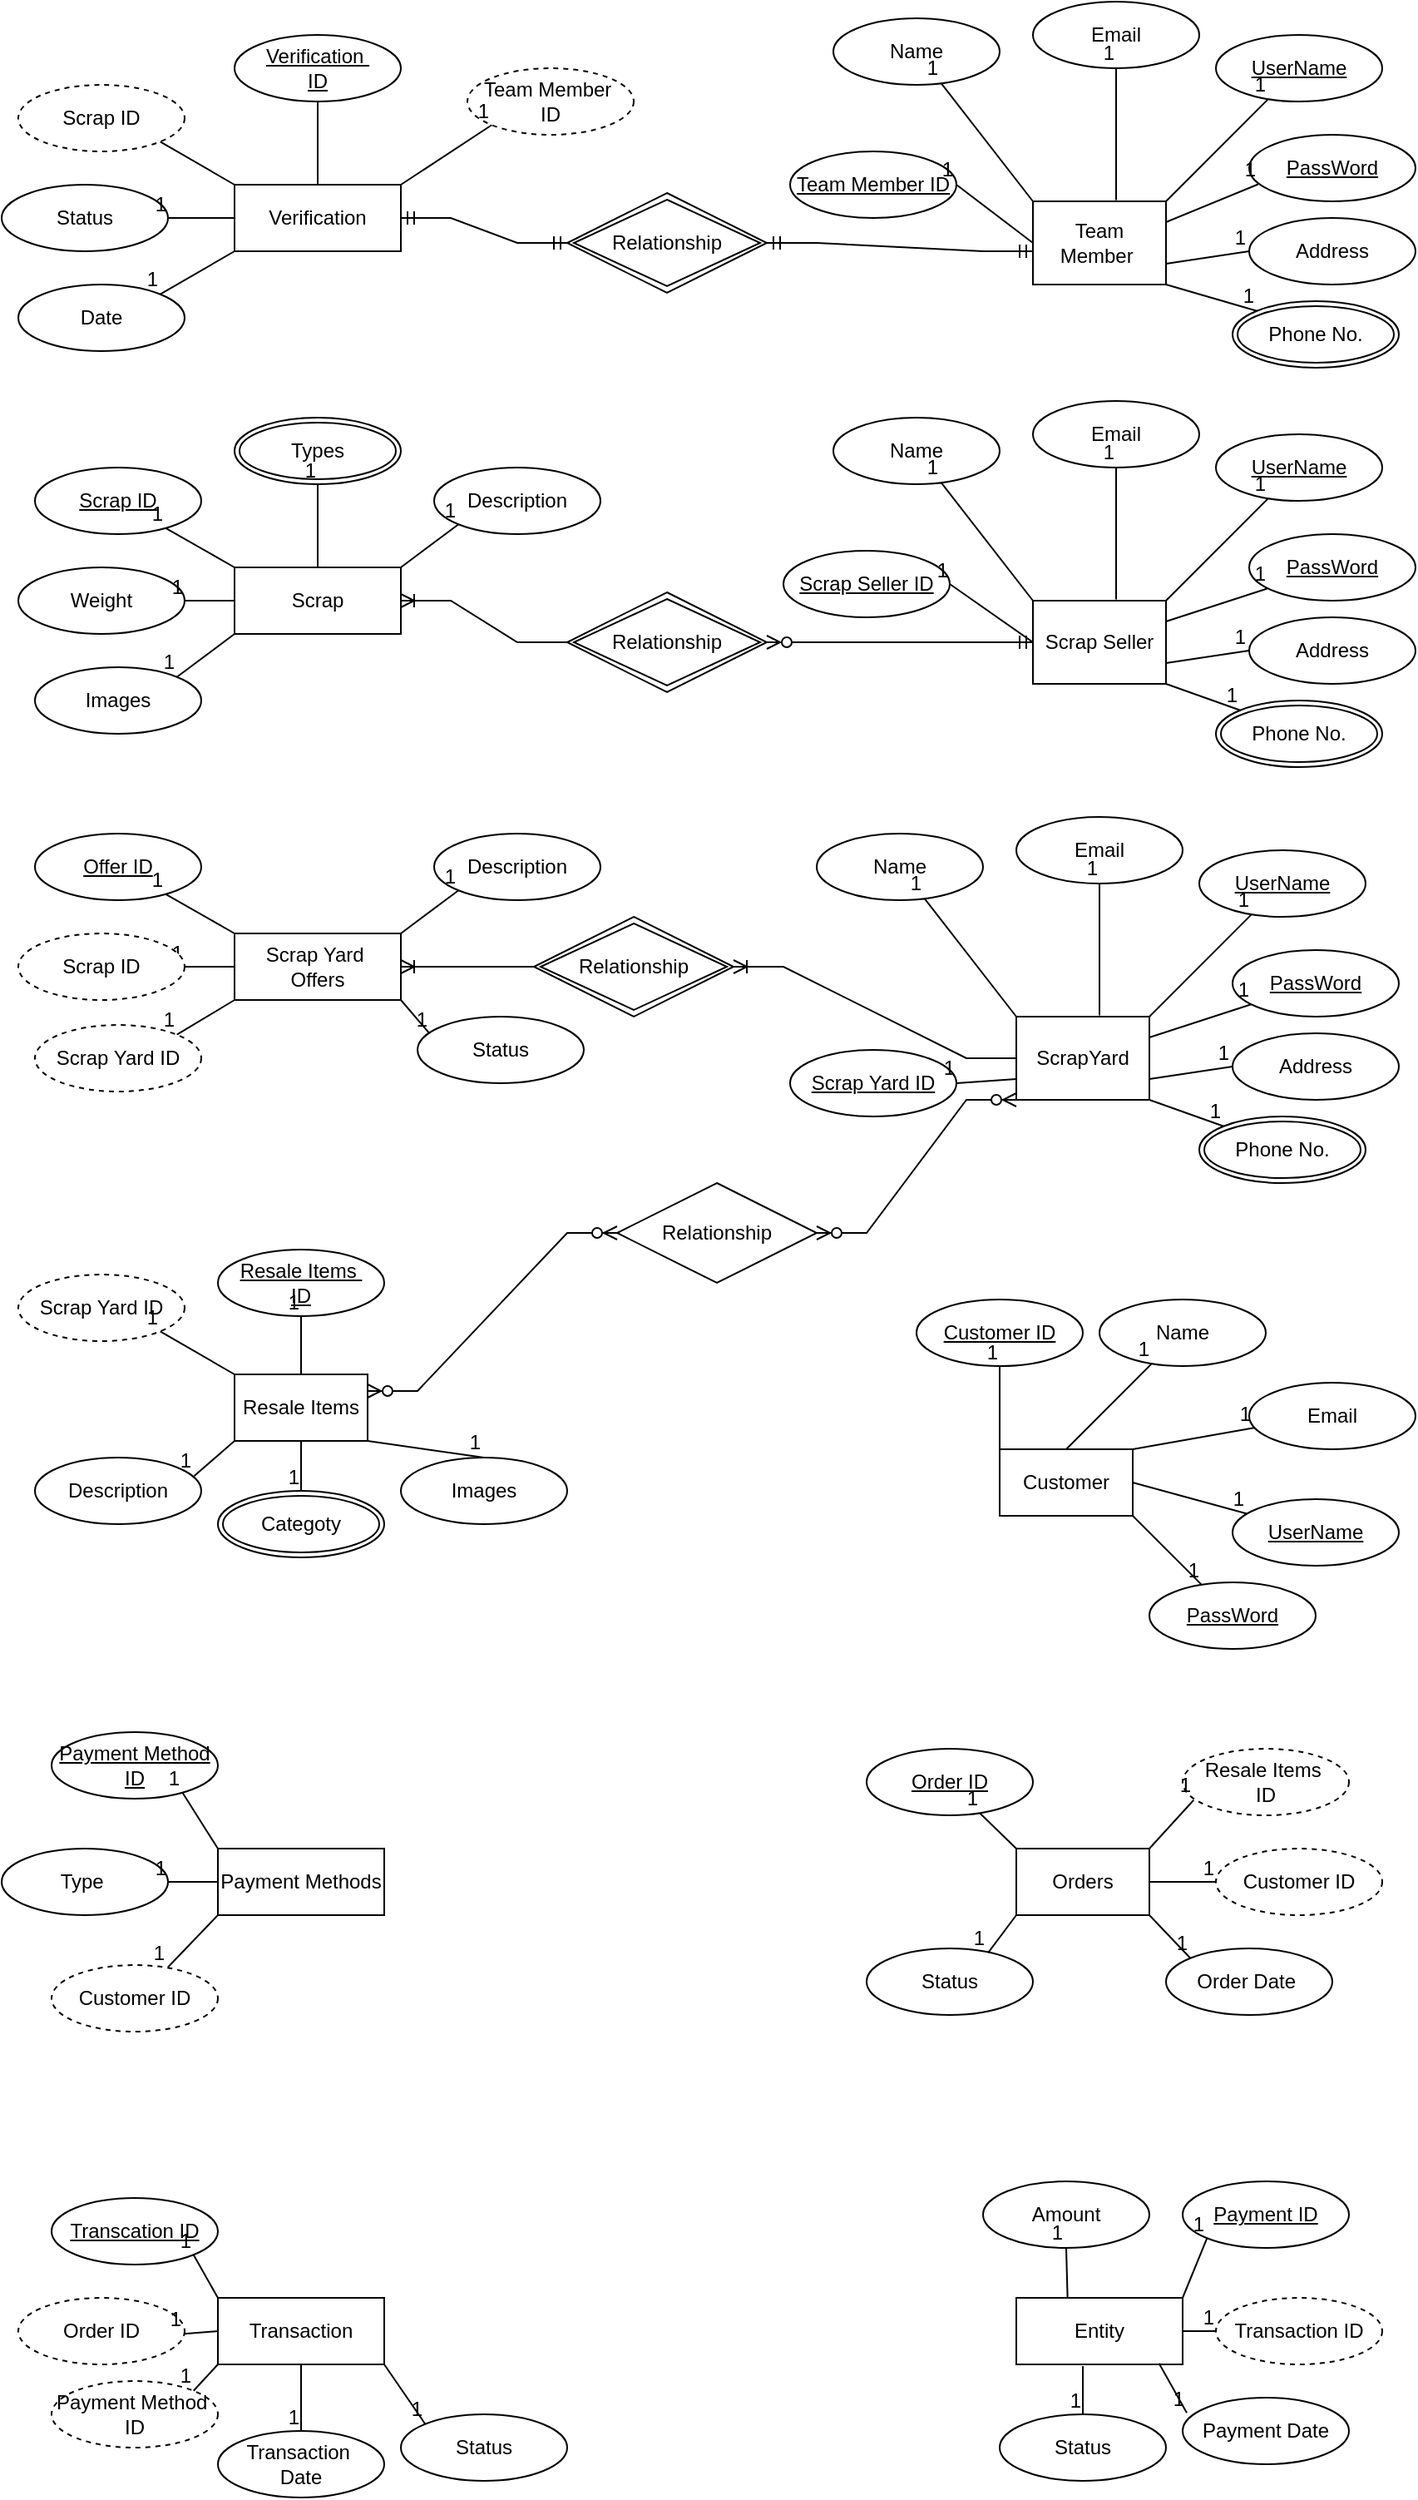 <mxfile version="24.5.3" type="device">
  <diagram id="R2lEEEUBdFMjLlhIrx00" name="Page-1">
    <mxGraphModel dx="1880" dy="1266" grid="1" gridSize="10" guides="1" tooltips="1" connect="1" arrows="1" fold="1" page="0" pageScale="1" pageWidth="850" pageHeight="1100" math="0" shadow="0" extFonts="Permanent Marker^https://fonts.googleapis.com/css?family=Permanent+Marker">
      <root>
        <mxCell id="0" />
        <mxCell id="1" parent="0" />
        <mxCell id="W849bkngyv2WaZQv473q-1" value="Customer" style="whiteSpace=wrap;html=1;align=center;" parent="1" vertex="1">
          <mxGeometry x="590" y="650" width="80" height="40" as="geometry" />
        </mxCell>
        <mxCell id="W849bkngyv2WaZQv473q-2" value="Orders" style="whiteSpace=wrap;html=1;align=center;" parent="1" vertex="1">
          <mxGeometry x="600" y="890" width="80" height="40" as="geometry" />
        </mxCell>
        <mxCell id="W849bkngyv2WaZQv473q-4" value="Resale Items" style="whiteSpace=wrap;html=1;align=center;" parent="1" vertex="1">
          <mxGeometry x="130" y="605" width="80" height="40" as="geometry" />
        </mxCell>
        <mxCell id="W849bkngyv2WaZQv473q-11" value="Name" style="ellipse;whiteSpace=wrap;html=1;align=center;" parent="1" vertex="1">
          <mxGeometry x="650" y="560" width="100" height="40" as="geometry" />
        </mxCell>
        <mxCell id="W849bkngyv2WaZQv473q-12" value="Email" style="ellipse;whiteSpace=wrap;html=1;align=center;" parent="1" vertex="1">
          <mxGeometry x="740" y="610" width="100" height="40" as="geometry" />
        </mxCell>
        <mxCell id="W849bkngyv2WaZQv473q-13" value="Customer ID" style="ellipse;whiteSpace=wrap;html=1;align=center;fontStyle=4;" parent="1" vertex="1">
          <mxGeometry x="540" y="560" width="100" height="40" as="geometry" />
        </mxCell>
        <mxCell id="W849bkngyv2WaZQv473q-14" value="PassWord" style="ellipse;whiteSpace=wrap;html=1;align=center;fontStyle=4;" parent="1" vertex="1">
          <mxGeometry x="680" y="730" width="100" height="40" as="geometry" />
        </mxCell>
        <mxCell id="W849bkngyv2WaZQv473q-15" value="UserName" style="ellipse;whiteSpace=wrap;html=1;align=center;fontStyle=4;" parent="1" vertex="1">
          <mxGeometry x="730" y="680" width="100" height="40" as="geometry" />
        </mxCell>
        <mxCell id="W849bkngyv2WaZQv473q-18" value="" style="endArrow=none;html=1;rounded=0;entryX=0.5;entryY=1;entryDx=0;entryDy=0;" parent="1" target="W849bkngyv2WaZQv473q-13" edge="1">
          <mxGeometry relative="1" as="geometry">
            <mxPoint x="590" y="650" as="sourcePoint" />
            <mxPoint x="750" y="690" as="targetPoint" />
          </mxGeometry>
        </mxCell>
        <mxCell id="W849bkngyv2WaZQv473q-19" value="1" style="resizable=0;html=1;whiteSpace=wrap;align=right;verticalAlign=bottom;" parent="W849bkngyv2WaZQv473q-18" connectable="0" vertex="1">
          <mxGeometry x="1" relative="1" as="geometry" />
        </mxCell>
        <mxCell id="W849bkngyv2WaZQv473q-31" value="" style="endArrow=none;html=1;rounded=0;exitX=0.5;exitY=0;exitDx=0;exitDy=0;" parent="1" target="W849bkngyv2WaZQv473q-11" edge="1" source="W849bkngyv2WaZQv473q-1">
          <mxGeometry relative="1" as="geometry">
            <mxPoint x="590" y="650" as="sourcePoint" />
            <mxPoint x="750" y="650" as="targetPoint" />
          </mxGeometry>
        </mxCell>
        <mxCell id="W849bkngyv2WaZQv473q-32" value="1" style="resizable=0;html=1;whiteSpace=wrap;align=right;verticalAlign=bottom;" parent="W849bkngyv2WaZQv473q-31" connectable="0" vertex="1">
          <mxGeometry x="1" relative="1" as="geometry" />
        </mxCell>
        <mxCell id="W849bkngyv2WaZQv473q-33" value="" style="endArrow=none;html=1;rounded=0;exitX=1;exitY=0;exitDx=0;exitDy=0;entryX=0.029;entryY=0.679;entryDx=0;entryDy=0;entryPerimeter=0;" parent="1" target="W849bkngyv2WaZQv473q-12" edge="1" source="W849bkngyv2WaZQv473q-1">
          <mxGeometry relative="1" as="geometry">
            <mxPoint x="640" y="649.31" as="sourcePoint" />
            <mxPoint x="730" y="640" as="targetPoint" />
          </mxGeometry>
        </mxCell>
        <mxCell id="W849bkngyv2WaZQv473q-34" value="1" style="resizable=0;html=1;whiteSpace=wrap;align=right;verticalAlign=bottom;" parent="W849bkngyv2WaZQv473q-33" connectable="0" vertex="1">
          <mxGeometry x="1" relative="1" as="geometry" />
        </mxCell>
        <mxCell id="W849bkngyv2WaZQv473q-35" value="" style="endArrow=none;html=1;rounded=0;exitX=1;exitY=0.5;exitDx=0;exitDy=0;" parent="1" target="W849bkngyv2WaZQv473q-15" edge="1" source="W849bkngyv2WaZQv473q-1">
          <mxGeometry relative="1" as="geometry">
            <mxPoint x="660" y="650" as="sourcePoint" />
            <mxPoint x="820" y="650" as="targetPoint" />
          </mxGeometry>
        </mxCell>
        <mxCell id="W849bkngyv2WaZQv473q-36" value="1" style="resizable=0;html=1;whiteSpace=wrap;align=right;verticalAlign=bottom;" parent="W849bkngyv2WaZQv473q-35" connectable="0" vertex="1">
          <mxGeometry x="1" relative="1" as="geometry" />
        </mxCell>
        <mxCell id="W849bkngyv2WaZQv473q-37" value="" style="endArrow=none;html=1;rounded=0;exitX=1;exitY=1;exitDx=0;exitDy=0;" parent="1" target="W849bkngyv2WaZQv473q-14" edge="1" source="W849bkngyv2WaZQv473q-1">
          <mxGeometry relative="1" as="geometry">
            <mxPoint x="670" y="650" as="sourcePoint" />
            <mxPoint x="830" y="650" as="targetPoint" />
          </mxGeometry>
        </mxCell>
        <mxCell id="W849bkngyv2WaZQv473q-38" value="1" style="resizable=0;html=1;whiteSpace=wrap;align=right;verticalAlign=bottom;" parent="W849bkngyv2WaZQv473q-37" connectable="0" vertex="1">
          <mxGeometry x="1" relative="1" as="geometry" />
        </mxCell>
        <mxCell id="Dh2ZBIdu3O22om_tBgBo-2" value="Scrap Seller" style="whiteSpace=wrap;html=1;align=center;" vertex="1" parent="1">
          <mxGeometry x="610" y="140" width="80" height="50" as="geometry" />
        </mxCell>
        <mxCell id="Dh2ZBIdu3O22om_tBgBo-3" value="Name" style="ellipse;whiteSpace=wrap;html=1;align=center;" vertex="1" parent="1">
          <mxGeometry x="490" y="30" width="100" height="40" as="geometry" />
        </mxCell>
        <mxCell id="Dh2ZBIdu3O22om_tBgBo-4" value="Email" style="ellipse;whiteSpace=wrap;html=1;align=center;" vertex="1" parent="1">
          <mxGeometry x="610" y="20" width="100" height="40" as="geometry" />
        </mxCell>
        <mxCell id="Dh2ZBIdu3O22om_tBgBo-5" value="Scrap Seller ID" style="ellipse;whiteSpace=wrap;html=1;align=center;fontStyle=4;" vertex="1" parent="1">
          <mxGeometry x="460" y="110" width="100" height="40" as="geometry" />
        </mxCell>
        <mxCell id="Dh2ZBIdu3O22om_tBgBo-6" value="PassWord" style="ellipse;whiteSpace=wrap;html=1;align=center;fontStyle=4;" vertex="1" parent="1">
          <mxGeometry x="740" y="100" width="100" height="40" as="geometry" />
        </mxCell>
        <mxCell id="Dh2ZBIdu3O22om_tBgBo-7" value="UserName" style="ellipse;whiteSpace=wrap;html=1;align=center;fontStyle=4;" vertex="1" parent="1">
          <mxGeometry x="720" y="40" width="100" height="40" as="geometry" />
        </mxCell>
        <mxCell id="Dh2ZBIdu3O22om_tBgBo-8" value="" style="endArrow=none;html=1;rounded=0;entryX=1;entryY=0.5;entryDx=0;entryDy=0;entryPerimeter=0;exitX=0;exitY=0.5;exitDx=0;exitDy=0;" edge="1" parent="1" source="Dh2ZBIdu3O22om_tBgBo-2" target="Dh2ZBIdu3O22om_tBgBo-5">
          <mxGeometry relative="1" as="geometry">
            <mxPoint x="610" y="180" as="sourcePoint" />
            <mxPoint x="770" y="180" as="targetPoint" />
          </mxGeometry>
        </mxCell>
        <mxCell id="Dh2ZBIdu3O22om_tBgBo-9" value="1" style="resizable=0;html=1;whiteSpace=wrap;align=right;verticalAlign=bottom;" connectable="0" vertex="1" parent="Dh2ZBIdu3O22om_tBgBo-8">
          <mxGeometry x="1" relative="1" as="geometry" />
        </mxCell>
        <mxCell id="Dh2ZBIdu3O22om_tBgBo-10" value="" style="endArrow=none;html=1;rounded=0;" edge="1" parent="1" target="Dh2ZBIdu3O22om_tBgBo-3">
          <mxGeometry relative="1" as="geometry">
            <mxPoint x="610" y="140" as="sourcePoint" />
            <mxPoint x="770" y="140" as="targetPoint" />
          </mxGeometry>
        </mxCell>
        <mxCell id="Dh2ZBIdu3O22om_tBgBo-11" value="1" style="resizable=0;html=1;whiteSpace=wrap;align=right;verticalAlign=bottom;" connectable="0" vertex="1" parent="Dh2ZBIdu3O22om_tBgBo-10">
          <mxGeometry x="1" relative="1" as="geometry" />
        </mxCell>
        <mxCell id="Dh2ZBIdu3O22om_tBgBo-12" value="" style="endArrow=none;html=1;rounded=0;entryX=0.5;entryY=1;entryDx=0;entryDy=0;" edge="1" parent="1" target="Dh2ZBIdu3O22om_tBgBo-4">
          <mxGeometry relative="1" as="geometry">
            <mxPoint x="660" y="139.31" as="sourcePoint" />
            <mxPoint x="820" y="139.31" as="targetPoint" />
          </mxGeometry>
        </mxCell>
        <mxCell id="Dh2ZBIdu3O22om_tBgBo-13" value="1" style="resizable=0;html=1;whiteSpace=wrap;align=right;verticalAlign=bottom;" connectable="0" vertex="1" parent="Dh2ZBIdu3O22om_tBgBo-12">
          <mxGeometry x="1" relative="1" as="geometry" />
        </mxCell>
        <mxCell id="Dh2ZBIdu3O22om_tBgBo-14" value="" style="endArrow=none;html=1;rounded=0;exitX=1;exitY=0;exitDx=0;exitDy=0;" edge="1" parent="1" target="Dh2ZBIdu3O22om_tBgBo-7" source="Dh2ZBIdu3O22om_tBgBo-2">
          <mxGeometry relative="1" as="geometry">
            <mxPoint x="680" y="140" as="sourcePoint" />
            <mxPoint x="840" y="140" as="targetPoint" />
          </mxGeometry>
        </mxCell>
        <mxCell id="Dh2ZBIdu3O22om_tBgBo-15" value="1" style="resizable=0;html=1;whiteSpace=wrap;align=right;verticalAlign=bottom;" connectable="0" vertex="1" parent="Dh2ZBIdu3O22om_tBgBo-14">
          <mxGeometry x="1" relative="1" as="geometry" />
        </mxCell>
        <mxCell id="Dh2ZBIdu3O22om_tBgBo-16" value="" style="endArrow=none;html=1;rounded=0;exitX=1;exitY=0.25;exitDx=0;exitDy=0;" edge="1" parent="1" target="Dh2ZBIdu3O22om_tBgBo-6" source="Dh2ZBIdu3O22om_tBgBo-2">
          <mxGeometry relative="1" as="geometry">
            <mxPoint x="690" y="140" as="sourcePoint" />
            <mxPoint x="850" y="140" as="targetPoint" />
          </mxGeometry>
        </mxCell>
        <mxCell id="Dh2ZBIdu3O22om_tBgBo-17" value="1" style="resizable=0;html=1;whiteSpace=wrap;align=right;verticalAlign=bottom;" connectable="0" vertex="1" parent="Dh2ZBIdu3O22om_tBgBo-16">
          <mxGeometry x="1" relative="1" as="geometry" />
        </mxCell>
        <mxCell id="Dh2ZBIdu3O22om_tBgBo-18" value="Address" style="ellipse;whiteSpace=wrap;html=1;align=center;" vertex="1" parent="1">
          <mxGeometry x="740" y="150" width="100" height="40" as="geometry" />
        </mxCell>
        <mxCell id="Dh2ZBIdu3O22om_tBgBo-19" value="Phone No." style="ellipse;shape=doubleEllipse;margin=3;whiteSpace=wrap;html=1;align=center;" vertex="1" parent="1">
          <mxGeometry x="720" y="200" width="100" height="40" as="geometry" />
        </mxCell>
        <mxCell id="Dh2ZBIdu3O22om_tBgBo-20" value="" style="endArrow=none;html=1;rounded=0;entryX=0;entryY=0;entryDx=0;entryDy=0;exitX=1;exitY=1;exitDx=0;exitDy=0;" edge="1" parent="1" source="Dh2ZBIdu3O22om_tBgBo-2" target="Dh2ZBIdu3O22om_tBgBo-19">
          <mxGeometry relative="1" as="geometry">
            <mxPoint x="340" y="240" as="sourcePoint" />
            <mxPoint x="500" y="240" as="targetPoint" />
          </mxGeometry>
        </mxCell>
        <mxCell id="Dh2ZBIdu3O22om_tBgBo-21" value="1" style="resizable=0;html=1;whiteSpace=wrap;align=right;verticalAlign=bottom;" connectable="0" vertex="1" parent="Dh2ZBIdu3O22om_tBgBo-20">
          <mxGeometry x="1" relative="1" as="geometry" />
        </mxCell>
        <mxCell id="Dh2ZBIdu3O22om_tBgBo-22" value="" style="endArrow=none;html=1;rounded=0;entryX=0;entryY=0.5;entryDx=0;entryDy=0;exitX=1;exitY=0.75;exitDx=0;exitDy=0;" edge="1" parent="1" source="Dh2ZBIdu3O22om_tBgBo-2" target="Dh2ZBIdu3O22om_tBgBo-18">
          <mxGeometry relative="1" as="geometry">
            <mxPoint x="340" y="240" as="sourcePoint" />
            <mxPoint x="500" y="240" as="targetPoint" />
          </mxGeometry>
        </mxCell>
        <mxCell id="Dh2ZBIdu3O22om_tBgBo-23" value="1" style="resizable=0;html=1;whiteSpace=wrap;align=right;verticalAlign=bottom;" connectable="0" vertex="1" parent="Dh2ZBIdu3O22om_tBgBo-22">
          <mxGeometry x="1" relative="1" as="geometry" />
        </mxCell>
        <mxCell id="Dh2ZBIdu3O22om_tBgBo-24" value="Scrap" style="whiteSpace=wrap;html=1;align=center;" vertex="1" parent="1">
          <mxGeometry x="130" y="120" width="100" height="40" as="geometry" />
        </mxCell>
        <mxCell id="Dh2ZBIdu3O22om_tBgBo-25" value="Scrap ID" style="ellipse;whiteSpace=wrap;html=1;align=center;fontStyle=4;" vertex="1" parent="1">
          <mxGeometry x="10" y="60" width="100" height="40" as="geometry" />
        </mxCell>
        <mxCell id="Dh2ZBIdu3O22om_tBgBo-27" value="Types" style="ellipse;shape=doubleEllipse;margin=3;whiteSpace=wrap;html=1;align=center;" vertex="1" parent="1">
          <mxGeometry x="130" y="30" width="100" height="40" as="geometry" />
        </mxCell>
        <mxCell id="Dh2ZBIdu3O22om_tBgBo-29" value="Description" style="ellipse;whiteSpace=wrap;html=1;align=center;" vertex="1" parent="1">
          <mxGeometry x="250" y="60" width="100" height="40" as="geometry" />
        </mxCell>
        <mxCell id="Dh2ZBIdu3O22om_tBgBo-30" value="Weight" style="ellipse;whiteSpace=wrap;html=1;align=center;" vertex="1" parent="1">
          <mxGeometry y="120" width="100" height="40" as="geometry" />
        </mxCell>
        <mxCell id="Dh2ZBIdu3O22om_tBgBo-31" value="Images" style="ellipse;whiteSpace=wrap;html=1;align=center;" vertex="1" parent="1">
          <mxGeometry x="10" y="180" width="100" height="40" as="geometry" />
        </mxCell>
        <mxCell id="Dh2ZBIdu3O22om_tBgBo-32" value="" style="endArrow=none;html=1;rounded=0;entryX=0;entryY=1;entryDx=0;entryDy=0;exitX=1;exitY=0;exitDx=0;exitDy=0;" edge="1" parent="1" source="Dh2ZBIdu3O22om_tBgBo-24" target="Dh2ZBIdu3O22om_tBgBo-29">
          <mxGeometry relative="1" as="geometry">
            <mxPoint x="320" y="300" as="sourcePoint" />
            <mxPoint x="480" y="300" as="targetPoint" />
          </mxGeometry>
        </mxCell>
        <mxCell id="Dh2ZBIdu3O22om_tBgBo-33" value="1" style="resizable=0;html=1;whiteSpace=wrap;align=right;verticalAlign=bottom;" connectable="0" vertex="1" parent="Dh2ZBIdu3O22om_tBgBo-32">
          <mxGeometry x="1" relative="1" as="geometry" />
        </mxCell>
        <mxCell id="Dh2ZBIdu3O22om_tBgBo-34" value="" style="endArrow=none;html=1;rounded=0;exitX=0;exitY=0;exitDx=0;exitDy=0;" edge="1" parent="1" source="Dh2ZBIdu3O22om_tBgBo-24" target="Dh2ZBIdu3O22om_tBgBo-25">
          <mxGeometry relative="1" as="geometry">
            <mxPoint x="240" y="130" as="sourcePoint" />
            <mxPoint x="275" y="104" as="targetPoint" />
          </mxGeometry>
        </mxCell>
        <mxCell id="Dh2ZBIdu3O22om_tBgBo-35" value="1" style="resizable=0;html=1;whiteSpace=wrap;align=right;verticalAlign=bottom;" connectable="0" vertex="1" parent="Dh2ZBIdu3O22om_tBgBo-34">
          <mxGeometry x="1" relative="1" as="geometry" />
        </mxCell>
        <mxCell id="Dh2ZBIdu3O22om_tBgBo-36" value="" style="endArrow=none;html=1;rounded=0;entryX=1;entryY=0.5;entryDx=0;entryDy=0;" edge="1" parent="1" target="Dh2ZBIdu3O22om_tBgBo-30">
          <mxGeometry relative="1" as="geometry">
            <mxPoint x="130" y="140" as="sourcePoint" />
            <mxPoint x="285" y="114" as="targetPoint" />
          </mxGeometry>
        </mxCell>
        <mxCell id="Dh2ZBIdu3O22om_tBgBo-37" value="1" style="resizable=0;html=1;whiteSpace=wrap;align=right;verticalAlign=bottom;" connectable="0" vertex="1" parent="Dh2ZBIdu3O22om_tBgBo-36">
          <mxGeometry x="1" relative="1" as="geometry" />
        </mxCell>
        <mxCell id="Dh2ZBIdu3O22om_tBgBo-38" value="" style="endArrow=none;html=1;rounded=0;entryX=1;entryY=0;entryDx=0;entryDy=0;exitX=0;exitY=1;exitDx=0;exitDy=0;" edge="1" parent="1" source="Dh2ZBIdu3O22om_tBgBo-24" target="Dh2ZBIdu3O22om_tBgBo-31">
          <mxGeometry relative="1" as="geometry">
            <mxPoint x="260" y="150" as="sourcePoint" />
            <mxPoint x="295" y="124" as="targetPoint" />
          </mxGeometry>
        </mxCell>
        <mxCell id="Dh2ZBIdu3O22om_tBgBo-39" value="1" style="resizable=0;html=1;whiteSpace=wrap;align=right;verticalAlign=bottom;" connectable="0" vertex="1" parent="Dh2ZBIdu3O22om_tBgBo-38">
          <mxGeometry x="1" relative="1" as="geometry" />
        </mxCell>
        <mxCell id="Dh2ZBIdu3O22om_tBgBo-40" value="" style="endArrow=none;html=1;rounded=0;entryX=0.5;entryY=1;entryDx=0;entryDy=0;" edge="1" parent="1" source="Dh2ZBIdu3O22om_tBgBo-24" target="Dh2ZBIdu3O22om_tBgBo-27">
          <mxGeometry relative="1" as="geometry">
            <mxPoint x="270" y="160" as="sourcePoint" />
            <mxPoint x="305" y="134" as="targetPoint" />
          </mxGeometry>
        </mxCell>
        <mxCell id="Dh2ZBIdu3O22om_tBgBo-41" value="1" style="resizable=0;html=1;whiteSpace=wrap;align=right;verticalAlign=bottom;" connectable="0" vertex="1" parent="Dh2ZBIdu3O22om_tBgBo-40">
          <mxGeometry x="1" relative="1" as="geometry" />
        </mxCell>
        <mxCell id="Dh2ZBIdu3O22om_tBgBo-42" value="ScrapYard" style="whiteSpace=wrap;html=1;align=center;" vertex="1" parent="1">
          <mxGeometry x="600" y="390" width="80" height="50" as="geometry" />
        </mxCell>
        <mxCell id="Dh2ZBIdu3O22om_tBgBo-43" value="Name" style="ellipse;whiteSpace=wrap;html=1;align=center;" vertex="1" parent="1">
          <mxGeometry x="480" y="280" width="100" height="40" as="geometry" />
        </mxCell>
        <mxCell id="Dh2ZBIdu3O22om_tBgBo-44" value="Email" style="ellipse;whiteSpace=wrap;html=1;align=center;" vertex="1" parent="1">
          <mxGeometry x="600" y="270" width="100" height="40" as="geometry" />
        </mxCell>
        <mxCell id="Dh2ZBIdu3O22om_tBgBo-45" value="Scrap Yard ID" style="ellipse;whiteSpace=wrap;html=1;align=center;fontStyle=4;" vertex="1" parent="1">
          <mxGeometry x="464" y="410" width="100" height="40" as="geometry" />
        </mxCell>
        <mxCell id="Dh2ZBIdu3O22om_tBgBo-46" value="PassWord" style="ellipse;whiteSpace=wrap;html=1;align=center;fontStyle=4;" vertex="1" parent="1">
          <mxGeometry x="730" y="350" width="100" height="40" as="geometry" />
        </mxCell>
        <mxCell id="Dh2ZBIdu3O22om_tBgBo-47" value="UserName" style="ellipse;whiteSpace=wrap;html=1;align=center;fontStyle=4;" vertex="1" parent="1">
          <mxGeometry x="710" y="290" width="100" height="40" as="geometry" />
        </mxCell>
        <mxCell id="Dh2ZBIdu3O22om_tBgBo-48" value="" style="endArrow=none;html=1;rounded=0;entryX=1;entryY=0.5;entryDx=0;entryDy=0;entryPerimeter=0;exitX=0;exitY=0.75;exitDx=0;exitDy=0;" edge="1" parent="1" source="Dh2ZBIdu3O22om_tBgBo-42" target="Dh2ZBIdu3O22om_tBgBo-45">
          <mxGeometry relative="1" as="geometry">
            <mxPoint x="600" y="430" as="sourcePoint" />
            <mxPoint x="760" y="430" as="targetPoint" />
          </mxGeometry>
        </mxCell>
        <mxCell id="Dh2ZBIdu3O22om_tBgBo-49" value="1" style="resizable=0;html=1;whiteSpace=wrap;align=right;verticalAlign=bottom;" connectable="0" vertex="1" parent="Dh2ZBIdu3O22om_tBgBo-48">
          <mxGeometry x="1" relative="1" as="geometry" />
        </mxCell>
        <mxCell id="Dh2ZBIdu3O22om_tBgBo-50" value="" style="endArrow=none;html=1;rounded=0;" edge="1" parent="1" target="Dh2ZBIdu3O22om_tBgBo-43">
          <mxGeometry relative="1" as="geometry">
            <mxPoint x="600" y="390" as="sourcePoint" />
            <mxPoint x="760" y="390" as="targetPoint" />
          </mxGeometry>
        </mxCell>
        <mxCell id="Dh2ZBIdu3O22om_tBgBo-51" value="1" style="resizable=0;html=1;whiteSpace=wrap;align=right;verticalAlign=bottom;" connectable="0" vertex="1" parent="Dh2ZBIdu3O22om_tBgBo-50">
          <mxGeometry x="1" relative="1" as="geometry" />
        </mxCell>
        <mxCell id="Dh2ZBIdu3O22om_tBgBo-52" value="" style="endArrow=none;html=1;rounded=0;entryX=0.5;entryY=1;entryDx=0;entryDy=0;" edge="1" parent="1" target="Dh2ZBIdu3O22om_tBgBo-44">
          <mxGeometry relative="1" as="geometry">
            <mxPoint x="650" y="389.31" as="sourcePoint" />
            <mxPoint x="810" y="389.31" as="targetPoint" />
          </mxGeometry>
        </mxCell>
        <mxCell id="Dh2ZBIdu3O22om_tBgBo-53" value="1" style="resizable=0;html=1;whiteSpace=wrap;align=right;verticalAlign=bottom;" connectable="0" vertex="1" parent="Dh2ZBIdu3O22om_tBgBo-52">
          <mxGeometry x="1" relative="1" as="geometry" />
        </mxCell>
        <mxCell id="Dh2ZBIdu3O22om_tBgBo-54" value="" style="endArrow=none;html=1;rounded=0;exitX=1;exitY=0;exitDx=0;exitDy=0;" edge="1" parent="1" source="Dh2ZBIdu3O22om_tBgBo-42" target="Dh2ZBIdu3O22om_tBgBo-47">
          <mxGeometry relative="1" as="geometry">
            <mxPoint x="670" y="390" as="sourcePoint" />
            <mxPoint x="830" y="390" as="targetPoint" />
          </mxGeometry>
        </mxCell>
        <mxCell id="Dh2ZBIdu3O22om_tBgBo-55" value="1" style="resizable=0;html=1;whiteSpace=wrap;align=right;verticalAlign=bottom;" connectable="0" vertex="1" parent="Dh2ZBIdu3O22om_tBgBo-54">
          <mxGeometry x="1" relative="1" as="geometry" />
        </mxCell>
        <mxCell id="Dh2ZBIdu3O22om_tBgBo-56" value="" style="endArrow=none;html=1;rounded=0;exitX=1;exitY=0.25;exitDx=0;exitDy=0;" edge="1" parent="1" source="Dh2ZBIdu3O22om_tBgBo-42" target="Dh2ZBIdu3O22om_tBgBo-46">
          <mxGeometry relative="1" as="geometry">
            <mxPoint x="680" y="390" as="sourcePoint" />
            <mxPoint x="840" y="390" as="targetPoint" />
          </mxGeometry>
        </mxCell>
        <mxCell id="Dh2ZBIdu3O22om_tBgBo-57" value="1" style="resizable=0;html=1;whiteSpace=wrap;align=right;verticalAlign=bottom;" connectable="0" vertex="1" parent="Dh2ZBIdu3O22om_tBgBo-56">
          <mxGeometry x="1" relative="1" as="geometry" />
        </mxCell>
        <mxCell id="Dh2ZBIdu3O22om_tBgBo-58" value="Address" style="ellipse;whiteSpace=wrap;html=1;align=center;" vertex="1" parent="1">
          <mxGeometry x="730" y="400" width="100" height="40" as="geometry" />
        </mxCell>
        <mxCell id="Dh2ZBIdu3O22om_tBgBo-59" value="Phone No." style="ellipse;shape=doubleEllipse;margin=3;whiteSpace=wrap;html=1;align=center;" vertex="1" parent="1">
          <mxGeometry x="710" y="450" width="100" height="40" as="geometry" />
        </mxCell>
        <mxCell id="Dh2ZBIdu3O22om_tBgBo-60" value="" style="endArrow=none;html=1;rounded=0;entryX=0;entryY=0;entryDx=0;entryDy=0;exitX=1;exitY=1;exitDx=0;exitDy=0;" edge="1" parent="1" source="Dh2ZBIdu3O22om_tBgBo-42" target="Dh2ZBIdu3O22om_tBgBo-59">
          <mxGeometry relative="1" as="geometry">
            <mxPoint x="330" y="490" as="sourcePoint" />
            <mxPoint x="490" y="490" as="targetPoint" />
          </mxGeometry>
        </mxCell>
        <mxCell id="Dh2ZBIdu3O22om_tBgBo-61" value="1" style="resizable=0;html=1;whiteSpace=wrap;align=right;verticalAlign=bottom;" connectable="0" vertex="1" parent="Dh2ZBIdu3O22om_tBgBo-60">
          <mxGeometry x="1" relative="1" as="geometry" />
        </mxCell>
        <mxCell id="Dh2ZBIdu3O22om_tBgBo-62" value="" style="endArrow=none;html=1;rounded=0;entryX=0;entryY=0.5;entryDx=0;entryDy=0;exitX=1;exitY=0.75;exitDx=0;exitDy=0;" edge="1" parent="1" source="Dh2ZBIdu3O22om_tBgBo-42" target="Dh2ZBIdu3O22om_tBgBo-58">
          <mxGeometry relative="1" as="geometry">
            <mxPoint x="330" y="490" as="sourcePoint" />
            <mxPoint x="490" y="490" as="targetPoint" />
          </mxGeometry>
        </mxCell>
        <mxCell id="Dh2ZBIdu3O22om_tBgBo-63" value="1" style="resizable=0;html=1;whiteSpace=wrap;align=right;verticalAlign=bottom;" connectable="0" vertex="1" parent="Dh2ZBIdu3O22om_tBgBo-62">
          <mxGeometry x="1" relative="1" as="geometry" />
        </mxCell>
        <mxCell id="Dh2ZBIdu3O22om_tBgBo-64" value="Scrap Yard&amp;nbsp;&lt;div&gt;Offers&lt;/div&gt;" style="whiteSpace=wrap;html=1;align=center;" vertex="1" parent="1">
          <mxGeometry x="130" y="340" width="100" height="40" as="geometry" />
        </mxCell>
        <mxCell id="Dh2ZBIdu3O22om_tBgBo-65" value="Offer ID" style="ellipse;whiteSpace=wrap;html=1;align=center;fontStyle=4;" vertex="1" parent="1">
          <mxGeometry x="10" y="280" width="100" height="40" as="geometry" />
        </mxCell>
        <mxCell id="Dh2ZBIdu3O22om_tBgBo-67" value="Description" style="ellipse;whiteSpace=wrap;html=1;align=center;" vertex="1" parent="1">
          <mxGeometry x="250" y="280" width="100" height="40" as="geometry" />
        </mxCell>
        <mxCell id="Dh2ZBIdu3O22om_tBgBo-70" value="" style="endArrow=none;html=1;rounded=0;entryX=0;entryY=1;entryDx=0;entryDy=0;exitX=1;exitY=0;exitDx=0;exitDy=0;" edge="1" parent="1" source="Dh2ZBIdu3O22om_tBgBo-64" target="Dh2ZBIdu3O22om_tBgBo-67">
          <mxGeometry relative="1" as="geometry">
            <mxPoint x="320" y="520" as="sourcePoint" />
            <mxPoint x="480" y="520" as="targetPoint" />
          </mxGeometry>
        </mxCell>
        <mxCell id="Dh2ZBIdu3O22om_tBgBo-71" value="1" style="resizable=0;html=1;whiteSpace=wrap;align=right;verticalAlign=bottom;" connectable="0" vertex="1" parent="Dh2ZBIdu3O22om_tBgBo-70">
          <mxGeometry x="1" relative="1" as="geometry" />
        </mxCell>
        <mxCell id="Dh2ZBIdu3O22om_tBgBo-72" value="" style="endArrow=none;html=1;rounded=0;exitX=0;exitY=0;exitDx=0;exitDy=0;" edge="1" parent="1" source="Dh2ZBIdu3O22om_tBgBo-64" target="Dh2ZBIdu3O22om_tBgBo-65">
          <mxGeometry relative="1" as="geometry">
            <mxPoint x="240" y="350" as="sourcePoint" />
            <mxPoint x="275" y="324" as="targetPoint" />
          </mxGeometry>
        </mxCell>
        <mxCell id="Dh2ZBIdu3O22om_tBgBo-73" value="1" style="resizable=0;html=1;whiteSpace=wrap;align=right;verticalAlign=bottom;" connectable="0" vertex="1" parent="Dh2ZBIdu3O22om_tBgBo-72">
          <mxGeometry x="1" relative="1" as="geometry" />
        </mxCell>
        <mxCell id="Dh2ZBIdu3O22om_tBgBo-74" value="" style="endArrow=none;html=1;rounded=0;entryX=1;entryY=0.5;entryDx=0;entryDy=0;" edge="1" parent="1">
          <mxGeometry relative="1" as="geometry">
            <mxPoint x="130" y="360" as="sourcePoint" />
            <mxPoint x="100.0" y="360" as="targetPoint" />
          </mxGeometry>
        </mxCell>
        <mxCell id="Dh2ZBIdu3O22om_tBgBo-75" value="1" style="resizable=0;html=1;whiteSpace=wrap;align=right;verticalAlign=bottom;" connectable="0" vertex="1" parent="Dh2ZBIdu3O22om_tBgBo-74">
          <mxGeometry x="1" relative="1" as="geometry" />
        </mxCell>
        <mxCell id="Dh2ZBIdu3O22om_tBgBo-76" value="" style="endArrow=none;html=1;rounded=0;entryX=1;entryY=0;entryDx=0;entryDy=0;exitX=0;exitY=1;exitDx=0;exitDy=0;" edge="1" parent="1" source="Dh2ZBIdu3O22om_tBgBo-64" target="Dh2ZBIdu3O22om_tBgBo-81">
          <mxGeometry relative="1" as="geometry">
            <mxPoint x="260" y="370" as="sourcePoint" />
            <mxPoint x="95.355" y="405.858" as="targetPoint" />
          </mxGeometry>
        </mxCell>
        <mxCell id="Dh2ZBIdu3O22om_tBgBo-77" value="1" style="resizable=0;html=1;whiteSpace=wrap;align=right;verticalAlign=bottom;" connectable="0" vertex="1" parent="Dh2ZBIdu3O22om_tBgBo-76">
          <mxGeometry x="1" relative="1" as="geometry" />
        </mxCell>
        <mxCell id="Dh2ZBIdu3O22om_tBgBo-80" value="Scrap ID" style="ellipse;whiteSpace=wrap;html=1;align=center;dashed=1;" vertex="1" parent="1">
          <mxGeometry y="340" width="100" height="40" as="geometry" />
        </mxCell>
        <mxCell id="Dh2ZBIdu3O22om_tBgBo-81" value="Scrap Yard ID" style="ellipse;whiteSpace=wrap;html=1;align=center;dashed=1;" vertex="1" parent="1">
          <mxGeometry x="10" y="395" width="100" height="40" as="geometry" />
        </mxCell>
        <mxCell id="Dh2ZBIdu3O22om_tBgBo-82" value="Status" style="ellipse;whiteSpace=wrap;html=1;align=center;" vertex="1" parent="1">
          <mxGeometry x="240" y="390" width="100" height="40" as="geometry" />
        </mxCell>
        <mxCell id="Dh2ZBIdu3O22om_tBgBo-83" value="" style="endArrow=none;html=1;rounded=0;exitX=1;exitY=1;exitDx=0;exitDy=0;entryX=0.073;entryY=0.255;entryDx=0;entryDy=0;entryPerimeter=0;" edge="1" parent="1" source="Dh2ZBIdu3O22om_tBgBo-64" target="Dh2ZBIdu3O22om_tBgBo-82">
          <mxGeometry relative="1" as="geometry">
            <mxPoint x="244" y="380" as="sourcePoint" />
            <mxPoint x="265.0" y="397.28" as="targetPoint" />
          </mxGeometry>
        </mxCell>
        <mxCell id="Dh2ZBIdu3O22om_tBgBo-84" value="1" style="resizable=0;html=1;whiteSpace=wrap;align=right;verticalAlign=bottom;" connectable="0" vertex="1" parent="Dh2ZBIdu3O22om_tBgBo-83">
          <mxGeometry x="1" relative="1" as="geometry" />
        </mxCell>
        <mxCell id="Dh2ZBIdu3O22om_tBgBo-85" value="Team Member&amp;nbsp;" style="whiteSpace=wrap;html=1;align=center;" vertex="1" parent="1">
          <mxGeometry x="610" y="-100" width="80" height="50" as="geometry" />
        </mxCell>
        <mxCell id="Dh2ZBIdu3O22om_tBgBo-86" value="Name" style="ellipse;whiteSpace=wrap;html=1;align=center;" vertex="1" parent="1">
          <mxGeometry x="490" y="-210" width="100" height="40" as="geometry" />
        </mxCell>
        <mxCell id="Dh2ZBIdu3O22om_tBgBo-87" value="Email" style="ellipse;whiteSpace=wrap;html=1;align=center;" vertex="1" parent="1">
          <mxGeometry x="610" y="-220" width="100" height="40" as="geometry" />
        </mxCell>
        <mxCell id="Dh2ZBIdu3O22om_tBgBo-88" value="Team Member ID" style="ellipse;whiteSpace=wrap;html=1;align=center;fontStyle=4;" vertex="1" parent="1">
          <mxGeometry x="464" y="-130" width="100" height="40" as="geometry" />
        </mxCell>
        <mxCell id="Dh2ZBIdu3O22om_tBgBo-89" value="PassWord" style="ellipse;whiteSpace=wrap;html=1;align=center;fontStyle=4;" vertex="1" parent="1">
          <mxGeometry x="740" y="-140" width="100" height="40" as="geometry" />
        </mxCell>
        <mxCell id="Dh2ZBIdu3O22om_tBgBo-90" value="UserName" style="ellipse;whiteSpace=wrap;html=1;align=center;fontStyle=4;" vertex="1" parent="1">
          <mxGeometry x="720" y="-200" width="100" height="40" as="geometry" />
        </mxCell>
        <mxCell id="Dh2ZBIdu3O22om_tBgBo-91" value="" style="endArrow=none;html=1;rounded=0;entryX=1;entryY=0.5;entryDx=0;entryDy=0;entryPerimeter=0;exitX=0;exitY=0.5;exitDx=0;exitDy=0;" edge="1" parent="1" source="Dh2ZBIdu3O22om_tBgBo-85" target="Dh2ZBIdu3O22om_tBgBo-88">
          <mxGeometry relative="1" as="geometry">
            <mxPoint x="610" y="-60" as="sourcePoint" />
            <mxPoint x="770" y="-60" as="targetPoint" />
          </mxGeometry>
        </mxCell>
        <mxCell id="Dh2ZBIdu3O22om_tBgBo-92" value="1" style="resizable=0;html=1;whiteSpace=wrap;align=right;verticalAlign=bottom;" connectable="0" vertex="1" parent="Dh2ZBIdu3O22om_tBgBo-91">
          <mxGeometry x="1" relative="1" as="geometry" />
        </mxCell>
        <mxCell id="Dh2ZBIdu3O22om_tBgBo-93" value="" style="endArrow=none;html=1;rounded=0;" edge="1" parent="1" target="Dh2ZBIdu3O22om_tBgBo-86">
          <mxGeometry relative="1" as="geometry">
            <mxPoint x="610" y="-100" as="sourcePoint" />
            <mxPoint x="770" y="-100" as="targetPoint" />
          </mxGeometry>
        </mxCell>
        <mxCell id="Dh2ZBIdu3O22om_tBgBo-94" value="1" style="resizable=0;html=1;whiteSpace=wrap;align=right;verticalAlign=bottom;" connectable="0" vertex="1" parent="Dh2ZBIdu3O22om_tBgBo-93">
          <mxGeometry x="1" relative="1" as="geometry" />
        </mxCell>
        <mxCell id="Dh2ZBIdu3O22om_tBgBo-95" value="" style="endArrow=none;html=1;rounded=0;entryX=0.5;entryY=1;entryDx=0;entryDy=0;" edge="1" parent="1" target="Dh2ZBIdu3O22om_tBgBo-87">
          <mxGeometry relative="1" as="geometry">
            <mxPoint x="660" y="-100.69" as="sourcePoint" />
            <mxPoint x="820" y="-100.69" as="targetPoint" />
          </mxGeometry>
        </mxCell>
        <mxCell id="Dh2ZBIdu3O22om_tBgBo-96" value="1" style="resizable=0;html=1;whiteSpace=wrap;align=right;verticalAlign=bottom;" connectable="0" vertex="1" parent="Dh2ZBIdu3O22om_tBgBo-95">
          <mxGeometry x="1" relative="1" as="geometry" />
        </mxCell>
        <mxCell id="Dh2ZBIdu3O22om_tBgBo-97" value="" style="endArrow=none;html=1;rounded=0;exitX=1;exitY=0;exitDx=0;exitDy=0;" edge="1" parent="1" source="Dh2ZBIdu3O22om_tBgBo-85" target="Dh2ZBIdu3O22om_tBgBo-90">
          <mxGeometry relative="1" as="geometry">
            <mxPoint x="680" y="-100" as="sourcePoint" />
            <mxPoint x="840" y="-100" as="targetPoint" />
          </mxGeometry>
        </mxCell>
        <mxCell id="Dh2ZBIdu3O22om_tBgBo-98" value="1" style="resizable=0;html=1;whiteSpace=wrap;align=right;verticalAlign=bottom;" connectable="0" vertex="1" parent="Dh2ZBIdu3O22om_tBgBo-97">
          <mxGeometry x="1" relative="1" as="geometry" />
        </mxCell>
        <mxCell id="Dh2ZBIdu3O22om_tBgBo-99" value="" style="endArrow=none;html=1;rounded=0;exitX=1;exitY=0.25;exitDx=0;exitDy=0;entryX=0.054;entryY=0.744;entryDx=0;entryDy=0;entryPerimeter=0;" edge="1" parent="1" source="Dh2ZBIdu3O22om_tBgBo-85" target="Dh2ZBIdu3O22om_tBgBo-89">
          <mxGeometry relative="1" as="geometry">
            <mxPoint x="690" y="-100" as="sourcePoint" />
            <mxPoint x="750" y="-110" as="targetPoint" />
          </mxGeometry>
        </mxCell>
        <mxCell id="Dh2ZBIdu3O22om_tBgBo-100" value="1" style="resizable=0;html=1;whiteSpace=wrap;align=right;verticalAlign=bottom;" connectable="0" vertex="1" parent="Dh2ZBIdu3O22om_tBgBo-99">
          <mxGeometry x="1" relative="1" as="geometry" />
        </mxCell>
        <mxCell id="Dh2ZBIdu3O22om_tBgBo-101" value="Address" style="ellipse;whiteSpace=wrap;html=1;align=center;" vertex="1" parent="1">
          <mxGeometry x="740" y="-90" width="100" height="40" as="geometry" />
        </mxCell>
        <mxCell id="Dh2ZBIdu3O22om_tBgBo-102" value="Phone No." style="ellipse;shape=doubleEllipse;margin=3;whiteSpace=wrap;html=1;align=center;" vertex="1" parent="1">
          <mxGeometry x="730" y="-40" width="100" height="40" as="geometry" />
        </mxCell>
        <mxCell id="Dh2ZBIdu3O22om_tBgBo-103" value="" style="endArrow=none;html=1;rounded=0;entryX=0;entryY=0;entryDx=0;entryDy=0;exitX=1;exitY=1;exitDx=0;exitDy=0;" edge="1" parent="1" source="Dh2ZBIdu3O22om_tBgBo-85" target="Dh2ZBIdu3O22om_tBgBo-102">
          <mxGeometry relative="1" as="geometry">
            <mxPoint x="340" as="sourcePoint" />
            <mxPoint x="500" as="targetPoint" />
          </mxGeometry>
        </mxCell>
        <mxCell id="Dh2ZBIdu3O22om_tBgBo-104" value="1" style="resizable=0;html=1;whiteSpace=wrap;align=right;verticalAlign=bottom;" connectable="0" vertex="1" parent="Dh2ZBIdu3O22om_tBgBo-103">
          <mxGeometry x="1" relative="1" as="geometry" />
        </mxCell>
        <mxCell id="Dh2ZBIdu3O22om_tBgBo-105" value="" style="endArrow=none;html=1;rounded=0;entryX=0;entryY=0.5;entryDx=0;entryDy=0;exitX=1;exitY=0.75;exitDx=0;exitDy=0;" edge="1" parent="1" source="Dh2ZBIdu3O22om_tBgBo-85" target="Dh2ZBIdu3O22om_tBgBo-101">
          <mxGeometry relative="1" as="geometry">
            <mxPoint x="340" as="sourcePoint" />
            <mxPoint x="500" as="targetPoint" />
          </mxGeometry>
        </mxCell>
        <mxCell id="Dh2ZBIdu3O22om_tBgBo-106" value="1" style="resizable=0;html=1;whiteSpace=wrap;align=right;verticalAlign=bottom;" connectable="0" vertex="1" parent="Dh2ZBIdu3O22om_tBgBo-105">
          <mxGeometry x="1" relative="1" as="geometry" />
        </mxCell>
        <mxCell id="Dh2ZBIdu3O22om_tBgBo-107" value="Verification" style="whiteSpace=wrap;html=1;align=center;" vertex="1" parent="1">
          <mxGeometry x="130" y="-110" width="100" height="40" as="geometry" />
        </mxCell>
        <mxCell id="Dh2ZBIdu3O22om_tBgBo-111" value="Status" style="ellipse;whiteSpace=wrap;html=1;align=center;" vertex="1" parent="1">
          <mxGeometry x="-10" y="-110" width="100" height="40" as="geometry" />
        </mxCell>
        <mxCell id="Dh2ZBIdu3O22om_tBgBo-112" value="Date" style="ellipse;whiteSpace=wrap;html=1;align=center;" vertex="1" parent="1">
          <mxGeometry y="-50" width="100" height="40" as="geometry" />
        </mxCell>
        <mxCell id="Dh2ZBIdu3O22om_tBgBo-115" value="" style="endArrow=none;html=1;rounded=0;exitX=0;exitY=0;exitDx=0;exitDy=0;entryX=1;entryY=1;entryDx=0;entryDy=0;" edge="1" parent="1" source="Dh2ZBIdu3O22om_tBgBo-107" target="Dh2ZBIdu3O22om_tBgBo-123">
          <mxGeometry relative="1" as="geometry">
            <mxPoint x="240" y="-100" as="sourcePoint" />
            <mxPoint x="88.553" y="-133.582" as="targetPoint" />
          </mxGeometry>
        </mxCell>
        <mxCell id="Dh2ZBIdu3O22om_tBgBo-116" value="1" style="resizable=0;html=1;whiteSpace=wrap;align=right;verticalAlign=bottom;" connectable="0" vertex="1" parent="Dh2ZBIdu3O22om_tBgBo-115">
          <mxGeometry x="1" relative="1" as="geometry" />
        </mxCell>
        <mxCell id="Dh2ZBIdu3O22om_tBgBo-117" value="" style="endArrow=none;html=1;rounded=0;entryX=1;entryY=0.5;entryDx=0;entryDy=0;" edge="1" parent="1" target="Dh2ZBIdu3O22om_tBgBo-111">
          <mxGeometry relative="1" as="geometry">
            <mxPoint x="130" y="-90" as="sourcePoint" />
            <mxPoint x="285" y="-116" as="targetPoint" />
          </mxGeometry>
        </mxCell>
        <mxCell id="Dh2ZBIdu3O22om_tBgBo-118" value="1" style="resizable=0;html=1;whiteSpace=wrap;align=right;verticalAlign=bottom;" connectable="0" vertex="1" parent="Dh2ZBIdu3O22om_tBgBo-117">
          <mxGeometry x="1" relative="1" as="geometry" />
        </mxCell>
        <mxCell id="Dh2ZBIdu3O22om_tBgBo-119" value="" style="endArrow=none;html=1;rounded=0;entryX=1;entryY=0;entryDx=0;entryDy=0;exitX=0;exitY=1;exitDx=0;exitDy=0;" edge="1" parent="1" source="Dh2ZBIdu3O22om_tBgBo-107" target="Dh2ZBIdu3O22om_tBgBo-112">
          <mxGeometry relative="1" as="geometry">
            <mxPoint x="260" y="-80" as="sourcePoint" />
            <mxPoint x="295" y="-106" as="targetPoint" />
          </mxGeometry>
        </mxCell>
        <mxCell id="Dh2ZBIdu3O22om_tBgBo-120" value="1" style="resizable=0;html=1;whiteSpace=wrap;align=right;verticalAlign=bottom;" connectable="0" vertex="1" parent="Dh2ZBIdu3O22om_tBgBo-119">
          <mxGeometry x="1" relative="1" as="geometry" />
        </mxCell>
        <mxCell id="Dh2ZBIdu3O22om_tBgBo-121" value="" style="endArrow=none;html=1;rounded=0;entryX=0.5;entryY=1;entryDx=0;entryDy=0;" edge="1" parent="1" source="Dh2ZBIdu3O22om_tBgBo-107" target="Dh2ZBIdu3O22om_tBgBo-124">
          <mxGeometry relative="1" as="geometry">
            <mxPoint x="270" y="-70" as="sourcePoint" />
            <mxPoint x="180" y="-160" as="targetPoint" />
            <Array as="points">
              <mxPoint x="180" y="-140" />
            </Array>
          </mxGeometry>
        </mxCell>
        <mxCell id="Dh2ZBIdu3O22om_tBgBo-122" value="1" style="resizable=0;html=1;whiteSpace=wrap;align=right;verticalAlign=bottom;" connectable="0" vertex="1" parent="Dh2ZBIdu3O22om_tBgBo-121">
          <mxGeometry x="1" relative="1" as="geometry" />
        </mxCell>
        <mxCell id="Dh2ZBIdu3O22om_tBgBo-123" value="Scrap ID" style="ellipse;whiteSpace=wrap;html=1;align=center;dashed=1;" vertex="1" parent="1">
          <mxGeometry y="-170" width="100" height="40" as="geometry" />
        </mxCell>
        <mxCell id="Dh2ZBIdu3O22om_tBgBo-124" value="Verification&amp;nbsp;&lt;div&gt;ID&lt;/div&gt;" style="ellipse;whiteSpace=wrap;html=1;align=center;fontStyle=4;" vertex="1" parent="1">
          <mxGeometry x="130" y="-200" width="100" height="40" as="geometry" />
        </mxCell>
        <mxCell id="Dh2ZBIdu3O22om_tBgBo-125" value="Team Member&amp;nbsp;&lt;div&gt;ID&lt;/div&gt;" style="ellipse;whiteSpace=wrap;html=1;align=center;dashed=1;" vertex="1" parent="1">
          <mxGeometry x="270" y="-180" width="100" height="40" as="geometry" />
        </mxCell>
        <mxCell id="Dh2ZBIdu3O22om_tBgBo-126" value="" style="endArrow=none;html=1;rounded=0;entryX=0;entryY=1;entryDx=0;entryDy=0;exitX=1;exitY=0;exitDx=0;exitDy=0;" edge="1" parent="1" source="Dh2ZBIdu3O22om_tBgBo-107" target="Dh2ZBIdu3O22om_tBgBo-125">
          <mxGeometry relative="1" as="geometry">
            <mxPoint x="190" y="-100" as="sourcePoint" />
            <mxPoint x="190" y="-150" as="targetPoint" />
            <Array as="points" />
          </mxGeometry>
        </mxCell>
        <mxCell id="Dh2ZBIdu3O22om_tBgBo-127" value="1" style="resizable=0;html=1;whiteSpace=wrap;align=right;verticalAlign=bottom;" connectable="0" vertex="1" parent="Dh2ZBIdu3O22om_tBgBo-126">
          <mxGeometry x="1" relative="1" as="geometry" />
        </mxCell>
        <mxCell id="Dh2ZBIdu3O22om_tBgBo-128" value="Scrap Yard ID" style="ellipse;whiteSpace=wrap;html=1;align=center;dashed=1;" vertex="1" parent="1">
          <mxGeometry y="545" width="100" height="40" as="geometry" />
        </mxCell>
        <mxCell id="Dh2ZBIdu3O22om_tBgBo-129" value="Resale Items&amp;nbsp;&lt;div&gt;ID&lt;/div&gt;" style="ellipse;whiteSpace=wrap;html=1;align=center;fontStyle=4;" vertex="1" parent="1">
          <mxGeometry x="120" y="530" width="100" height="40" as="geometry" />
        </mxCell>
        <mxCell id="Dh2ZBIdu3O22om_tBgBo-131" value="Categoty" style="ellipse;shape=doubleEllipse;margin=3;whiteSpace=wrap;html=1;align=center;" vertex="1" parent="1">
          <mxGeometry x="120" y="675" width="100" height="40" as="geometry" />
        </mxCell>
        <mxCell id="Dh2ZBIdu3O22om_tBgBo-132" value="Description" style="ellipse;whiteSpace=wrap;html=1;align=center;" vertex="1" parent="1">
          <mxGeometry x="10" y="655" width="100" height="40" as="geometry" />
        </mxCell>
        <mxCell id="Dh2ZBIdu3O22om_tBgBo-133" value="Images" style="ellipse;whiteSpace=wrap;html=1;align=center;" vertex="1" parent="1">
          <mxGeometry x="230" y="655" width="100" height="40" as="geometry" />
        </mxCell>
        <mxCell id="Dh2ZBIdu3O22om_tBgBo-134" value="" style="endArrow=none;html=1;rounded=0;entryX=0.5;entryY=1;entryDx=0;entryDy=0;exitX=0.5;exitY=0;exitDx=0;exitDy=0;" edge="1" parent="1" source="W849bkngyv2WaZQv473q-4" target="Dh2ZBIdu3O22om_tBgBo-129">
          <mxGeometry relative="1" as="geometry">
            <mxPoint x="350" y="465" as="sourcePoint" />
            <mxPoint x="510" y="465" as="targetPoint" />
          </mxGeometry>
        </mxCell>
        <mxCell id="Dh2ZBIdu3O22om_tBgBo-135" value="1" style="resizable=0;html=1;whiteSpace=wrap;align=right;verticalAlign=bottom;" connectable="0" vertex="1" parent="Dh2ZBIdu3O22om_tBgBo-134">
          <mxGeometry x="1" relative="1" as="geometry" />
        </mxCell>
        <mxCell id="Dh2ZBIdu3O22om_tBgBo-136" value="" style="endArrow=none;html=1;rounded=0;entryX=1;entryY=1;entryDx=0;entryDy=0;exitX=0;exitY=0;exitDx=0;exitDy=0;" edge="1" parent="1" source="W849bkngyv2WaZQv473q-4" target="Dh2ZBIdu3O22om_tBgBo-128">
          <mxGeometry relative="1" as="geometry">
            <mxPoint x="180" y="615" as="sourcePoint" />
            <mxPoint x="180" y="575" as="targetPoint" />
          </mxGeometry>
        </mxCell>
        <mxCell id="Dh2ZBIdu3O22om_tBgBo-137" value="1" style="resizable=0;html=1;whiteSpace=wrap;align=right;verticalAlign=bottom;" connectable="0" vertex="1" parent="Dh2ZBIdu3O22om_tBgBo-136">
          <mxGeometry x="1" relative="1" as="geometry" />
        </mxCell>
        <mxCell id="Dh2ZBIdu3O22om_tBgBo-138" value="" style="endArrow=none;html=1;rounded=0;entryX=0.5;entryY=0;entryDx=0;entryDy=0;exitX=0.5;exitY=1;exitDx=0;exitDy=0;" edge="1" parent="1" source="W849bkngyv2WaZQv473q-4" target="Dh2ZBIdu3O22om_tBgBo-131">
          <mxGeometry relative="1" as="geometry">
            <mxPoint x="130" y="625" as="sourcePoint" />
            <mxPoint x="80.0" y="625" as="targetPoint" />
          </mxGeometry>
        </mxCell>
        <mxCell id="Dh2ZBIdu3O22om_tBgBo-139" value="1" style="resizable=0;html=1;whiteSpace=wrap;align=right;verticalAlign=bottom;" connectable="0" vertex="1" parent="Dh2ZBIdu3O22om_tBgBo-138">
          <mxGeometry x="1" relative="1" as="geometry" />
        </mxCell>
        <mxCell id="Dh2ZBIdu3O22om_tBgBo-140" value="" style="endArrow=none;html=1;rounded=0;entryX=0.958;entryY=0.276;entryDx=0;entryDy=0;exitX=0;exitY=1;exitDx=0;exitDy=0;entryPerimeter=0;" edge="1" parent="1" source="W849bkngyv2WaZQv473q-4" target="Dh2ZBIdu3O22om_tBgBo-132">
          <mxGeometry relative="1" as="geometry">
            <mxPoint x="200" y="635" as="sourcePoint" />
            <mxPoint x="200" y="595" as="targetPoint" />
          </mxGeometry>
        </mxCell>
        <mxCell id="Dh2ZBIdu3O22om_tBgBo-141" value="1" style="resizable=0;html=1;whiteSpace=wrap;align=right;verticalAlign=bottom;" connectable="0" vertex="1" parent="Dh2ZBIdu3O22om_tBgBo-140">
          <mxGeometry x="1" relative="1" as="geometry" />
        </mxCell>
        <mxCell id="Dh2ZBIdu3O22om_tBgBo-142" value="" style="endArrow=none;html=1;rounded=0;entryX=0.5;entryY=0;entryDx=0;entryDy=0;exitX=1;exitY=1;exitDx=0;exitDy=0;exitPerimeter=0;" edge="1" parent="1" source="W849bkngyv2WaZQv473q-4" target="Dh2ZBIdu3O22om_tBgBo-133">
          <mxGeometry relative="1" as="geometry">
            <mxPoint x="210" y="645" as="sourcePoint" />
            <mxPoint x="210" y="605" as="targetPoint" />
          </mxGeometry>
        </mxCell>
        <mxCell id="Dh2ZBIdu3O22om_tBgBo-143" value="1" style="resizable=0;html=1;whiteSpace=wrap;align=right;verticalAlign=bottom;" connectable="0" vertex="1" parent="Dh2ZBIdu3O22om_tBgBo-142">
          <mxGeometry x="1" relative="1" as="geometry" />
        </mxCell>
        <mxCell id="Dh2ZBIdu3O22om_tBgBo-146" value="Order ID" style="ellipse;whiteSpace=wrap;html=1;align=center;fontStyle=4;" vertex="1" parent="1">
          <mxGeometry x="510" y="830" width="100" height="40" as="geometry" />
        </mxCell>
        <mxCell id="Dh2ZBIdu3O22om_tBgBo-147" value="Resale Items&amp;nbsp;&lt;div&gt;ID&lt;/div&gt;" style="ellipse;whiteSpace=wrap;html=1;align=center;dashed=1;" vertex="1" parent="1">
          <mxGeometry x="700" y="830" width="100" height="40" as="geometry" />
        </mxCell>
        <mxCell id="Dh2ZBIdu3O22om_tBgBo-148" value="Customer ID" style="ellipse;whiteSpace=wrap;html=1;align=center;dashed=1;" vertex="1" parent="1">
          <mxGeometry x="720" y="890" width="100" height="40" as="geometry" />
        </mxCell>
        <mxCell id="Dh2ZBIdu3O22om_tBgBo-149" value="Order Date&amp;nbsp;" style="ellipse;whiteSpace=wrap;html=1;align=center;" vertex="1" parent="1">
          <mxGeometry x="690" y="950" width="100" height="40" as="geometry" />
        </mxCell>
        <mxCell id="Dh2ZBIdu3O22om_tBgBo-150" value="Status" style="ellipse;whiteSpace=wrap;html=1;align=center;" vertex="1" parent="1">
          <mxGeometry x="510" y="950" width="100" height="40" as="geometry" />
        </mxCell>
        <mxCell id="Dh2ZBIdu3O22om_tBgBo-151" value="" style="endArrow=none;html=1;rounded=0;entryX=0;entryY=0;entryDx=0;entryDy=0;exitX=1;exitY=1;exitDx=0;exitDy=0;" edge="1" parent="1" source="W849bkngyv2WaZQv473q-2" target="Dh2ZBIdu3O22om_tBgBo-149">
          <mxGeometry relative="1" as="geometry">
            <mxPoint x="615" y="950" as="sourcePoint" />
            <mxPoint x="685" y="960" as="targetPoint" />
          </mxGeometry>
        </mxCell>
        <mxCell id="Dh2ZBIdu3O22om_tBgBo-152" value="1" style="resizable=0;html=1;whiteSpace=wrap;align=right;verticalAlign=bottom;" connectable="0" vertex="1" parent="Dh2ZBIdu3O22om_tBgBo-151">
          <mxGeometry x="1" relative="1" as="geometry" />
        </mxCell>
        <mxCell id="Dh2ZBIdu3O22om_tBgBo-153" value="" style="endArrow=none;html=1;rounded=0;entryX=0.73;entryY=0.068;entryDx=0;entryDy=0;exitX=0;exitY=1;exitDx=0;exitDy=0;entryPerimeter=0;" edge="1" parent="1" source="W849bkngyv2WaZQv473q-2" target="Dh2ZBIdu3O22om_tBgBo-150">
          <mxGeometry relative="1" as="geometry">
            <mxPoint x="690" y="940" as="sourcePoint" />
            <mxPoint x="715" y="966" as="targetPoint" />
          </mxGeometry>
        </mxCell>
        <mxCell id="Dh2ZBIdu3O22om_tBgBo-154" value="1" style="resizable=0;html=1;whiteSpace=wrap;align=right;verticalAlign=bottom;" connectable="0" vertex="1" parent="Dh2ZBIdu3O22om_tBgBo-153">
          <mxGeometry x="1" relative="1" as="geometry" />
        </mxCell>
        <mxCell id="Dh2ZBIdu3O22om_tBgBo-155" value="" style="endArrow=none;html=1;rounded=0;entryX=0.066;entryY=0.772;entryDx=0;entryDy=0;exitX=1;exitY=0;exitDx=0;exitDy=0;entryPerimeter=0;" edge="1" parent="1" source="W849bkngyv2WaZQv473q-2" target="Dh2ZBIdu3O22om_tBgBo-147">
          <mxGeometry relative="1" as="geometry">
            <mxPoint x="700" y="950" as="sourcePoint" />
            <mxPoint x="725" y="976" as="targetPoint" />
          </mxGeometry>
        </mxCell>
        <mxCell id="Dh2ZBIdu3O22om_tBgBo-156" value="1" style="resizable=0;html=1;whiteSpace=wrap;align=right;verticalAlign=bottom;" connectable="0" vertex="1" parent="Dh2ZBIdu3O22om_tBgBo-155">
          <mxGeometry x="1" relative="1" as="geometry" />
        </mxCell>
        <mxCell id="Dh2ZBIdu3O22om_tBgBo-157" value="" style="endArrow=none;html=1;rounded=0;entryX=0;entryY=0.5;entryDx=0;entryDy=0;exitX=1;exitY=0.5;exitDx=0;exitDy=0;" edge="1" parent="1" source="W849bkngyv2WaZQv473q-2" target="Dh2ZBIdu3O22om_tBgBo-148">
          <mxGeometry relative="1" as="geometry">
            <mxPoint x="710" y="960" as="sourcePoint" />
            <mxPoint x="735" y="986" as="targetPoint" />
          </mxGeometry>
        </mxCell>
        <mxCell id="Dh2ZBIdu3O22om_tBgBo-158" value="1" style="resizable=0;html=1;whiteSpace=wrap;align=right;verticalAlign=bottom;" connectable="0" vertex="1" parent="Dh2ZBIdu3O22om_tBgBo-157">
          <mxGeometry x="1" relative="1" as="geometry" />
        </mxCell>
        <mxCell id="Dh2ZBIdu3O22om_tBgBo-159" value="" style="endArrow=none;html=1;rounded=0;entryX=0.68;entryY=0.965;entryDx=0;entryDy=0;exitX=0;exitY=0;exitDx=0;exitDy=0;entryPerimeter=0;" edge="1" parent="1" source="W849bkngyv2WaZQv473q-2" target="Dh2ZBIdu3O22om_tBgBo-146">
          <mxGeometry relative="1" as="geometry">
            <mxPoint x="610" y="940" as="sourcePoint" />
            <mxPoint x="593" y="963" as="targetPoint" />
          </mxGeometry>
        </mxCell>
        <mxCell id="Dh2ZBIdu3O22om_tBgBo-160" value="1" style="resizable=0;html=1;whiteSpace=wrap;align=right;verticalAlign=bottom;" connectable="0" vertex="1" parent="Dh2ZBIdu3O22om_tBgBo-159">
          <mxGeometry x="1" relative="1" as="geometry" />
        </mxCell>
        <mxCell id="Dh2ZBIdu3O22om_tBgBo-161" value="Entity" style="whiteSpace=wrap;html=1;align=center;" vertex="1" parent="1">
          <mxGeometry x="600" y="1160" width="100" height="40" as="geometry" />
        </mxCell>
        <mxCell id="Dh2ZBIdu3O22om_tBgBo-162" value="Transaction" style="whiteSpace=wrap;html=1;align=center;" vertex="1" parent="1">
          <mxGeometry x="120" y="1160" width="100" height="40" as="geometry" />
        </mxCell>
        <mxCell id="Dh2ZBIdu3O22om_tBgBo-163" value="Payment Methods" style="whiteSpace=wrap;html=1;align=center;" vertex="1" parent="1">
          <mxGeometry x="120" y="890" width="100" height="40" as="geometry" />
        </mxCell>
        <mxCell id="Dh2ZBIdu3O22om_tBgBo-164" value="Payment Method ID" style="ellipse;whiteSpace=wrap;html=1;align=center;fontStyle=4;" vertex="1" parent="1">
          <mxGeometry x="20" y="820" width="100" height="40" as="geometry" />
        </mxCell>
        <mxCell id="Dh2ZBIdu3O22om_tBgBo-165" value="Type&amp;nbsp;" style="ellipse;whiteSpace=wrap;html=1;align=center;" vertex="1" parent="1">
          <mxGeometry x="-10" y="890" width="100" height="40" as="geometry" />
        </mxCell>
        <mxCell id="Dh2ZBIdu3O22om_tBgBo-167" value="Customer ID" style="ellipse;whiteSpace=wrap;html=1;align=center;dashed=1;" vertex="1" parent="1">
          <mxGeometry x="20" y="960" width="100" height="40" as="geometry" />
        </mxCell>
        <mxCell id="Dh2ZBIdu3O22om_tBgBo-168" value="" style="endArrow=none;html=1;rounded=0;entryX=0.788;entryY=0.913;entryDx=0;entryDy=0;exitX=0;exitY=0;exitDx=0;exitDy=0;entryPerimeter=0;" edge="1" parent="1" source="Dh2ZBIdu3O22om_tBgBo-163" target="Dh2ZBIdu3O22om_tBgBo-164">
          <mxGeometry relative="1" as="geometry">
            <mxPoint x="210" y="881" as="sourcePoint" />
            <mxPoint x="188" y="860" as="targetPoint" />
          </mxGeometry>
        </mxCell>
        <mxCell id="Dh2ZBIdu3O22om_tBgBo-169" value="1" style="resizable=0;html=1;whiteSpace=wrap;align=right;verticalAlign=bottom;" connectable="0" vertex="1" parent="Dh2ZBIdu3O22om_tBgBo-168">
          <mxGeometry x="1" relative="1" as="geometry" />
        </mxCell>
        <mxCell id="Dh2ZBIdu3O22om_tBgBo-170" value="" style="endArrow=none;html=1;rounded=0;entryX=1;entryY=0.5;entryDx=0;entryDy=0;exitX=0;exitY=0.5;exitDx=0;exitDy=0;" edge="1" parent="1" source="Dh2ZBIdu3O22om_tBgBo-163" target="Dh2ZBIdu3O22om_tBgBo-165">
          <mxGeometry relative="1" as="geometry">
            <mxPoint x="130" y="900" as="sourcePoint" />
            <mxPoint x="110" y="868" as="targetPoint" />
          </mxGeometry>
        </mxCell>
        <mxCell id="Dh2ZBIdu3O22om_tBgBo-171" value="1" style="resizable=0;html=1;whiteSpace=wrap;align=right;verticalAlign=bottom;" connectable="0" vertex="1" parent="Dh2ZBIdu3O22om_tBgBo-170">
          <mxGeometry x="1" relative="1" as="geometry" />
        </mxCell>
        <mxCell id="Dh2ZBIdu3O22om_tBgBo-172" value="" style="endArrow=none;html=1;rounded=0;entryX=0.7;entryY=0.032;entryDx=0;entryDy=0;entryPerimeter=0;" edge="1" parent="1" target="Dh2ZBIdu3O22om_tBgBo-167">
          <mxGeometry relative="1" as="geometry">
            <mxPoint x="120" y="930" as="sourcePoint" />
            <mxPoint x="120" y="878" as="targetPoint" />
          </mxGeometry>
        </mxCell>
        <mxCell id="Dh2ZBIdu3O22om_tBgBo-173" value="1" style="resizable=0;html=1;whiteSpace=wrap;align=right;verticalAlign=bottom;" connectable="0" vertex="1" parent="Dh2ZBIdu3O22om_tBgBo-172">
          <mxGeometry x="1" relative="1" as="geometry" />
        </mxCell>
        <mxCell id="Dh2ZBIdu3O22om_tBgBo-174" value="Transcation ID" style="ellipse;whiteSpace=wrap;html=1;align=center;fontStyle=4;" vertex="1" parent="1">
          <mxGeometry x="20" y="1100" width="100" height="40" as="geometry" />
        </mxCell>
        <mxCell id="Dh2ZBIdu3O22om_tBgBo-175" value="Order ID" style="ellipse;whiteSpace=wrap;html=1;align=center;dashed=1;" vertex="1" parent="1">
          <mxGeometry y="1160" width="100" height="40" as="geometry" />
        </mxCell>
        <mxCell id="Dh2ZBIdu3O22om_tBgBo-176" value="Payment Method&amp;nbsp;&lt;div&gt;ID&lt;/div&gt;" style="ellipse;whiteSpace=wrap;html=1;align=center;dashed=1;" vertex="1" parent="1">
          <mxGeometry x="20" y="1210" width="100" height="40" as="geometry" />
        </mxCell>
        <mxCell id="Dh2ZBIdu3O22om_tBgBo-177" value="Transaction&amp;nbsp;&lt;div&gt;Date&lt;/div&gt;" style="ellipse;whiteSpace=wrap;html=1;align=center;" vertex="1" parent="1">
          <mxGeometry x="120" y="1240" width="100" height="40" as="geometry" />
        </mxCell>
        <mxCell id="Dh2ZBIdu3O22om_tBgBo-178" value="Status" style="ellipse;whiteSpace=wrap;html=1;align=center;" vertex="1" parent="1">
          <mxGeometry x="230" y="1230" width="100" height="40" as="geometry" />
        </mxCell>
        <mxCell id="Dh2ZBIdu3O22om_tBgBo-179" value="" style="endArrow=none;html=1;rounded=0;entryX=1;entryY=0;entryDx=0;entryDy=0;exitX=0;exitY=1;exitDx=0;exitDy=0;" edge="1" parent="1" source="Dh2ZBIdu3O22om_tBgBo-162" target="Dh2ZBIdu3O22om_tBgBo-176">
          <mxGeometry relative="1" as="geometry">
            <mxPoint x="130" y="940" as="sourcePoint" />
            <mxPoint x="100" y="971" as="targetPoint" />
          </mxGeometry>
        </mxCell>
        <mxCell id="Dh2ZBIdu3O22om_tBgBo-180" value="1" style="resizable=0;html=1;whiteSpace=wrap;align=right;verticalAlign=bottom;" connectable="0" vertex="1" parent="Dh2ZBIdu3O22om_tBgBo-179">
          <mxGeometry x="1" relative="1" as="geometry" />
        </mxCell>
        <mxCell id="Dh2ZBIdu3O22om_tBgBo-181" value="" style="endArrow=none;html=1;rounded=0;entryX=0.5;entryY=0;entryDx=0;entryDy=0;exitX=0.5;exitY=1;exitDx=0;exitDy=0;" edge="1" parent="1" source="Dh2ZBIdu3O22om_tBgBo-162" target="Dh2ZBIdu3O22om_tBgBo-177">
          <mxGeometry relative="1" as="geometry">
            <mxPoint x="130" y="1210" as="sourcePoint" />
            <mxPoint x="115" y="1226" as="targetPoint" />
          </mxGeometry>
        </mxCell>
        <mxCell id="Dh2ZBIdu3O22om_tBgBo-182" value="1" style="resizable=0;html=1;whiteSpace=wrap;align=right;verticalAlign=bottom;" connectable="0" vertex="1" parent="Dh2ZBIdu3O22om_tBgBo-181">
          <mxGeometry x="1" relative="1" as="geometry" />
        </mxCell>
        <mxCell id="Dh2ZBIdu3O22om_tBgBo-183" value="" style="endArrow=none;html=1;rounded=0;entryX=0;entryY=0;entryDx=0;entryDy=0;exitX=1;exitY=1;exitDx=0;exitDy=0;" edge="1" parent="1" source="Dh2ZBIdu3O22om_tBgBo-162" target="Dh2ZBIdu3O22om_tBgBo-178">
          <mxGeometry relative="1" as="geometry">
            <mxPoint x="180" y="1210" as="sourcePoint" />
            <mxPoint x="180" y="1250" as="targetPoint" />
          </mxGeometry>
        </mxCell>
        <mxCell id="Dh2ZBIdu3O22om_tBgBo-184" value="1" style="resizable=0;html=1;whiteSpace=wrap;align=right;verticalAlign=bottom;" connectable="0" vertex="1" parent="Dh2ZBIdu3O22om_tBgBo-183">
          <mxGeometry x="1" relative="1" as="geometry" />
        </mxCell>
        <mxCell id="Dh2ZBIdu3O22om_tBgBo-185" value="" style="endArrow=none;html=1;rounded=0;entryX=1;entryY=1;entryDx=0;entryDy=0;exitX=0;exitY=0;exitDx=0;exitDy=0;" edge="1" parent="1" source="Dh2ZBIdu3O22om_tBgBo-162" target="Dh2ZBIdu3O22om_tBgBo-174">
          <mxGeometry relative="1" as="geometry">
            <mxPoint x="230" y="1210" as="sourcePoint" />
            <mxPoint x="255" y="1246" as="targetPoint" />
          </mxGeometry>
        </mxCell>
        <mxCell id="Dh2ZBIdu3O22om_tBgBo-186" value="1" style="resizable=0;html=1;whiteSpace=wrap;align=right;verticalAlign=bottom;" connectable="0" vertex="1" parent="Dh2ZBIdu3O22om_tBgBo-185">
          <mxGeometry x="1" relative="1" as="geometry" />
        </mxCell>
        <mxCell id="Dh2ZBIdu3O22om_tBgBo-187" value="" style="endArrow=none;html=1;rounded=0;entryX=0.997;entryY=0.542;entryDx=0;entryDy=0;exitX=0;exitY=0.5;exitDx=0;exitDy=0;entryPerimeter=0;" edge="1" parent="1" source="Dh2ZBIdu3O22om_tBgBo-162" target="Dh2ZBIdu3O22om_tBgBo-175">
          <mxGeometry relative="1" as="geometry">
            <mxPoint x="130" y="1210" as="sourcePoint" />
            <mxPoint x="115" y="1226" as="targetPoint" />
          </mxGeometry>
        </mxCell>
        <mxCell id="Dh2ZBIdu3O22om_tBgBo-188" value="1" style="resizable=0;html=1;whiteSpace=wrap;align=right;verticalAlign=bottom;" connectable="0" vertex="1" parent="Dh2ZBIdu3O22om_tBgBo-187">
          <mxGeometry x="1" relative="1" as="geometry" />
        </mxCell>
        <mxCell id="Dh2ZBIdu3O22om_tBgBo-189" value="Payment ID" style="ellipse;whiteSpace=wrap;html=1;align=center;fontStyle=4;" vertex="1" parent="1">
          <mxGeometry x="700" y="1090" width="100" height="40" as="geometry" />
        </mxCell>
        <mxCell id="Dh2ZBIdu3O22om_tBgBo-190" value="Transaction ID" style="ellipse;whiteSpace=wrap;html=1;align=center;dashed=1;" vertex="1" parent="1">
          <mxGeometry x="720" y="1160" width="100" height="40" as="geometry" />
        </mxCell>
        <mxCell id="Dh2ZBIdu3O22om_tBgBo-191" value="Payment Date" style="ellipse;whiteSpace=wrap;html=1;align=center;" vertex="1" parent="1">
          <mxGeometry x="700" y="1220" width="100" height="40" as="geometry" />
        </mxCell>
        <mxCell id="Dh2ZBIdu3O22om_tBgBo-192" value="Status" style="ellipse;whiteSpace=wrap;html=1;align=center;" vertex="1" parent="1">
          <mxGeometry x="590" y="1230" width="100" height="40" as="geometry" />
        </mxCell>
        <mxCell id="Dh2ZBIdu3O22om_tBgBo-193" value="Amount" style="ellipse;whiteSpace=wrap;html=1;align=center;" vertex="1" parent="1">
          <mxGeometry x="580" y="1090" width="100" height="40" as="geometry" />
        </mxCell>
        <mxCell id="Dh2ZBIdu3O22om_tBgBo-194" value="" style="endArrow=none;html=1;rounded=0;entryX=0.5;entryY=1;entryDx=0;entryDy=0;exitX=0.308;exitY=-0.013;exitDx=0;exitDy=0;exitPerimeter=0;" edge="1" parent="1" source="Dh2ZBIdu3O22om_tBgBo-161" target="Dh2ZBIdu3O22om_tBgBo-193">
          <mxGeometry relative="1" as="geometry">
            <mxPoint x="230" y="1210" as="sourcePoint" />
            <mxPoint x="255" y="1246" as="targetPoint" />
          </mxGeometry>
        </mxCell>
        <mxCell id="Dh2ZBIdu3O22om_tBgBo-195" value="1" style="resizable=0;html=1;whiteSpace=wrap;align=right;verticalAlign=bottom;" connectable="0" vertex="1" parent="Dh2ZBIdu3O22om_tBgBo-194">
          <mxGeometry x="1" relative="1" as="geometry" />
        </mxCell>
        <mxCell id="Dh2ZBIdu3O22om_tBgBo-196" value="" style="endArrow=none;html=1;rounded=0;" edge="1" parent="1" target="Dh2ZBIdu3O22om_tBgBo-192">
          <mxGeometry relative="1" as="geometry">
            <mxPoint x="640" y="1201" as="sourcePoint" />
            <mxPoint x="640" y="1140" as="targetPoint" />
          </mxGeometry>
        </mxCell>
        <mxCell id="Dh2ZBIdu3O22om_tBgBo-197" value="1" style="resizable=0;html=1;whiteSpace=wrap;align=right;verticalAlign=bottom;" connectable="0" vertex="1" parent="Dh2ZBIdu3O22om_tBgBo-196">
          <mxGeometry x="1" relative="1" as="geometry" />
        </mxCell>
        <mxCell id="Dh2ZBIdu3O22om_tBgBo-198" value="" style="endArrow=none;html=1;rounded=0;entryX=0;entryY=1;entryDx=0;entryDy=0;exitX=1;exitY=0;exitDx=0;exitDy=0;" edge="1" parent="1" source="Dh2ZBIdu3O22om_tBgBo-161" target="Dh2ZBIdu3O22om_tBgBo-189">
          <mxGeometry relative="1" as="geometry">
            <mxPoint x="645" y="1180" as="sourcePoint" />
            <mxPoint x="650" y="1150" as="targetPoint" />
          </mxGeometry>
        </mxCell>
        <mxCell id="Dh2ZBIdu3O22om_tBgBo-199" value="1" style="resizable=0;html=1;whiteSpace=wrap;align=right;verticalAlign=bottom;" connectable="0" vertex="1" parent="Dh2ZBIdu3O22om_tBgBo-198">
          <mxGeometry x="1" relative="1" as="geometry" />
        </mxCell>
        <mxCell id="Dh2ZBIdu3O22om_tBgBo-201" value="" style="endArrow=none;html=1;rounded=0;exitX=1;exitY=0.5;exitDx=0;exitDy=0;entryX=0;entryY=0.5;entryDx=0;entryDy=0;" edge="1" parent="1" source="Dh2ZBIdu3O22om_tBgBo-161" target="Dh2ZBIdu3O22om_tBgBo-190">
          <mxGeometry relative="1" as="geometry">
            <mxPoint x="650" y="1211" as="sourcePoint" />
            <mxPoint x="650" y="1240" as="targetPoint" />
          </mxGeometry>
        </mxCell>
        <mxCell id="Dh2ZBIdu3O22om_tBgBo-202" value="1" style="resizable=0;html=1;whiteSpace=wrap;align=right;verticalAlign=bottom;" connectable="0" vertex="1" parent="Dh2ZBIdu3O22om_tBgBo-201">
          <mxGeometry x="1" relative="1" as="geometry" />
        </mxCell>
        <mxCell id="Dh2ZBIdu3O22om_tBgBo-203" value="" style="endArrow=none;html=1;rounded=0;exitX=0.858;exitY=0.984;exitDx=0;exitDy=0;exitPerimeter=0;entryX=0.025;entryY=0.228;entryDx=0;entryDy=0;entryPerimeter=0;" edge="1" parent="1" source="Dh2ZBIdu3O22om_tBgBo-161" target="Dh2ZBIdu3O22om_tBgBo-191">
          <mxGeometry relative="1" as="geometry">
            <mxPoint x="660" y="1221" as="sourcePoint" />
            <mxPoint x="660" y="1250" as="targetPoint" />
          </mxGeometry>
        </mxCell>
        <mxCell id="Dh2ZBIdu3O22om_tBgBo-204" value="1" style="resizable=0;html=1;whiteSpace=wrap;align=right;verticalAlign=bottom;" connectable="0" vertex="1" parent="Dh2ZBIdu3O22om_tBgBo-203">
          <mxGeometry x="1" relative="1" as="geometry" />
        </mxCell>
        <mxCell id="Dh2ZBIdu3O22om_tBgBo-206" value="Relationship" style="shape=rhombus;double=1;perimeter=rhombusPerimeter;whiteSpace=wrap;html=1;align=center;" vertex="1" parent="1">
          <mxGeometry x="330" y="-105" width="120" height="60" as="geometry" />
        </mxCell>
        <mxCell id="Dh2ZBIdu3O22om_tBgBo-207" value="" style="edgeStyle=entityRelationEdgeStyle;fontSize=12;html=1;endArrow=ERmandOne;startArrow=ERmandOne;rounded=0;exitX=1;exitY=0.5;exitDx=0;exitDy=0;" edge="1" parent="1" source="Dh2ZBIdu3O22om_tBgBo-206">
          <mxGeometry width="100" height="100" relative="1" as="geometry">
            <mxPoint x="530" y="160" as="sourcePoint" />
            <mxPoint x="610" y="-70" as="targetPoint" />
          </mxGeometry>
        </mxCell>
        <mxCell id="Dh2ZBIdu3O22om_tBgBo-208" value="" style="edgeStyle=entityRelationEdgeStyle;fontSize=12;html=1;endArrow=ERmandOne;startArrow=ERmandOne;rounded=0;exitX=1;exitY=0.5;exitDx=0;exitDy=0;" edge="1" parent="1" target="Dh2ZBIdu3O22om_tBgBo-206">
          <mxGeometry width="100" height="100" relative="1" as="geometry">
            <mxPoint x="230" y="-90" as="sourcePoint" />
            <mxPoint x="390" y="-85" as="targetPoint" />
          </mxGeometry>
        </mxCell>
        <mxCell id="Dh2ZBIdu3O22om_tBgBo-209" value="Relationship" style="shape=rhombus;double=1;perimeter=rhombusPerimeter;whiteSpace=wrap;html=1;align=center;" vertex="1" parent="1">
          <mxGeometry x="330" y="135" width="120" height="60" as="geometry" />
        </mxCell>
        <mxCell id="Dh2ZBIdu3O22om_tBgBo-210" value="" style="edgeStyle=entityRelationEdgeStyle;fontSize=12;html=1;endArrow=ERzeroToMany;startArrow=ERmandOne;rounded=0;entryX=1;entryY=0.5;entryDx=0;entryDy=0;exitX=0;exitY=0.5;exitDx=0;exitDy=0;" edge="1" parent="1" source="Dh2ZBIdu3O22om_tBgBo-2" target="Dh2ZBIdu3O22om_tBgBo-209">
          <mxGeometry width="100" height="100" relative="1" as="geometry">
            <mxPoint x="480" y="230" as="sourcePoint" />
            <mxPoint x="580" y="130" as="targetPoint" />
          </mxGeometry>
        </mxCell>
        <mxCell id="Dh2ZBIdu3O22om_tBgBo-212" value="" style="edgeStyle=entityRelationEdgeStyle;fontSize=12;html=1;endArrow=ERoneToMany;rounded=0;exitX=0;exitY=0.5;exitDx=0;exitDy=0;entryX=1;entryY=0.5;entryDx=0;entryDy=0;" edge="1" parent="1" source="Dh2ZBIdu3O22om_tBgBo-209" target="Dh2ZBIdu3O22om_tBgBo-24">
          <mxGeometry width="100" height="100" relative="1" as="geometry">
            <mxPoint x="480" y="230" as="sourcePoint" />
            <mxPoint x="580" y="130" as="targetPoint" />
          </mxGeometry>
        </mxCell>
        <mxCell id="Dh2ZBIdu3O22om_tBgBo-213" value="Relationship" style="shape=rhombus;double=1;perimeter=rhombusPerimeter;whiteSpace=wrap;html=1;align=center;" vertex="1" parent="1">
          <mxGeometry x="310" y="330" width="120" height="60" as="geometry" />
        </mxCell>
        <mxCell id="Dh2ZBIdu3O22om_tBgBo-215" value="" style="edgeStyle=entityRelationEdgeStyle;fontSize=12;html=1;endArrow=ERoneToMany;rounded=0;entryX=1;entryY=0.5;entryDx=0;entryDy=0;exitX=0;exitY=0.5;exitDx=0;exitDy=0;" edge="1" parent="1" source="Dh2ZBIdu3O22om_tBgBo-42" target="Dh2ZBIdu3O22om_tBgBo-213">
          <mxGeometry width="100" height="100" relative="1" as="geometry">
            <mxPoint x="230" y="340" as="sourcePoint" />
            <mxPoint x="330" y="240" as="targetPoint" />
            <Array as="points">
              <mxPoint x="460" y="415" />
              <mxPoint x="450" y="410" />
              <mxPoint x="460" y="410" />
            </Array>
          </mxGeometry>
        </mxCell>
        <mxCell id="Dh2ZBIdu3O22om_tBgBo-216" value="" style="edgeStyle=entityRelationEdgeStyle;fontSize=12;html=1;endArrow=ERoneToMany;rounded=0;entryX=1;entryY=0.5;entryDx=0;entryDy=0;exitX=0;exitY=0.5;exitDx=0;exitDy=0;" edge="1" parent="1" source="Dh2ZBIdu3O22om_tBgBo-213" target="Dh2ZBIdu3O22om_tBgBo-64">
          <mxGeometry width="100" height="100" relative="1" as="geometry">
            <mxPoint x="610" y="425" as="sourcePoint" />
            <mxPoint x="440" y="370" as="targetPoint" />
            <Array as="points">
              <mxPoint x="470" y="425" />
              <mxPoint x="460" y="420" />
              <mxPoint x="470" y="420" />
            </Array>
          </mxGeometry>
        </mxCell>
        <mxCell id="Dh2ZBIdu3O22om_tBgBo-217" value="Relationship" style="shape=rhombus;perimeter=rhombusPerimeter;whiteSpace=wrap;html=1;align=center;" vertex="1" parent="1">
          <mxGeometry x="360" y="490" width="120" height="60" as="geometry" />
        </mxCell>
        <mxCell id="Dh2ZBIdu3O22om_tBgBo-218" value="" style="edgeStyle=entityRelationEdgeStyle;fontSize=12;html=1;endArrow=ERzeroToMany;endFill=1;startArrow=ERzeroToMany;rounded=0;exitX=1;exitY=0.5;exitDx=0;exitDy=0;" edge="1" parent="1" source="Dh2ZBIdu3O22om_tBgBo-217">
          <mxGeometry width="100" height="100" relative="1" as="geometry">
            <mxPoint x="130" y="660" as="sourcePoint" />
            <mxPoint x="600" y="440" as="targetPoint" />
          </mxGeometry>
        </mxCell>
        <mxCell id="Dh2ZBIdu3O22om_tBgBo-219" value="" style="edgeStyle=entityRelationEdgeStyle;fontSize=12;html=1;endArrow=ERzeroToMany;endFill=1;startArrow=ERzeroToMany;rounded=0;exitX=1;exitY=0.25;exitDx=0;exitDy=0;entryX=0;entryY=0.5;entryDx=0;entryDy=0;" edge="1" parent="1" source="W849bkngyv2WaZQv473q-4" target="Dh2ZBIdu3O22om_tBgBo-217">
          <mxGeometry width="100" height="100" relative="1" as="geometry">
            <mxPoint x="490" y="530" as="sourcePoint" />
            <mxPoint x="610" y="450" as="targetPoint" />
          </mxGeometry>
        </mxCell>
      </root>
    </mxGraphModel>
  </diagram>
</mxfile>
